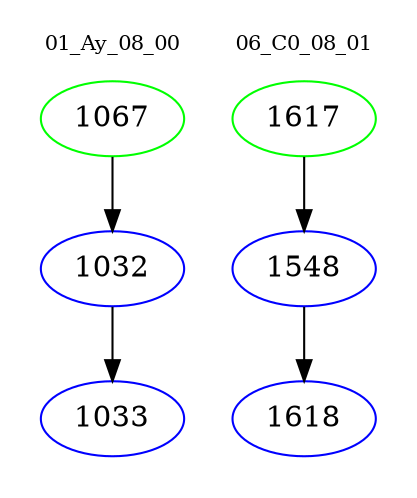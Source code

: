 digraph{
subgraph cluster_0 {
color = white
label = "01_Ay_08_00";
fontsize=10;
T0_1067 [label="1067", color="green"]
T0_1067 -> T0_1032 [color="black"]
T0_1032 [label="1032", color="blue"]
T0_1032 -> T0_1033 [color="black"]
T0_1033 [label="1033", color="blue"]
}
subgraph cluster_1 {
color = white
label = "06_C0_08_01";
fontsize=10;
T1_1617 [label="1617", color="green"]
T1_1617 -> T1_1548 [color="black"]
T1_1548 [label="1548", color="blue"]
T1_1548 -> T1_1618 [color="black"]
T1_1618 [label="1618", color="blue"]
}
}
